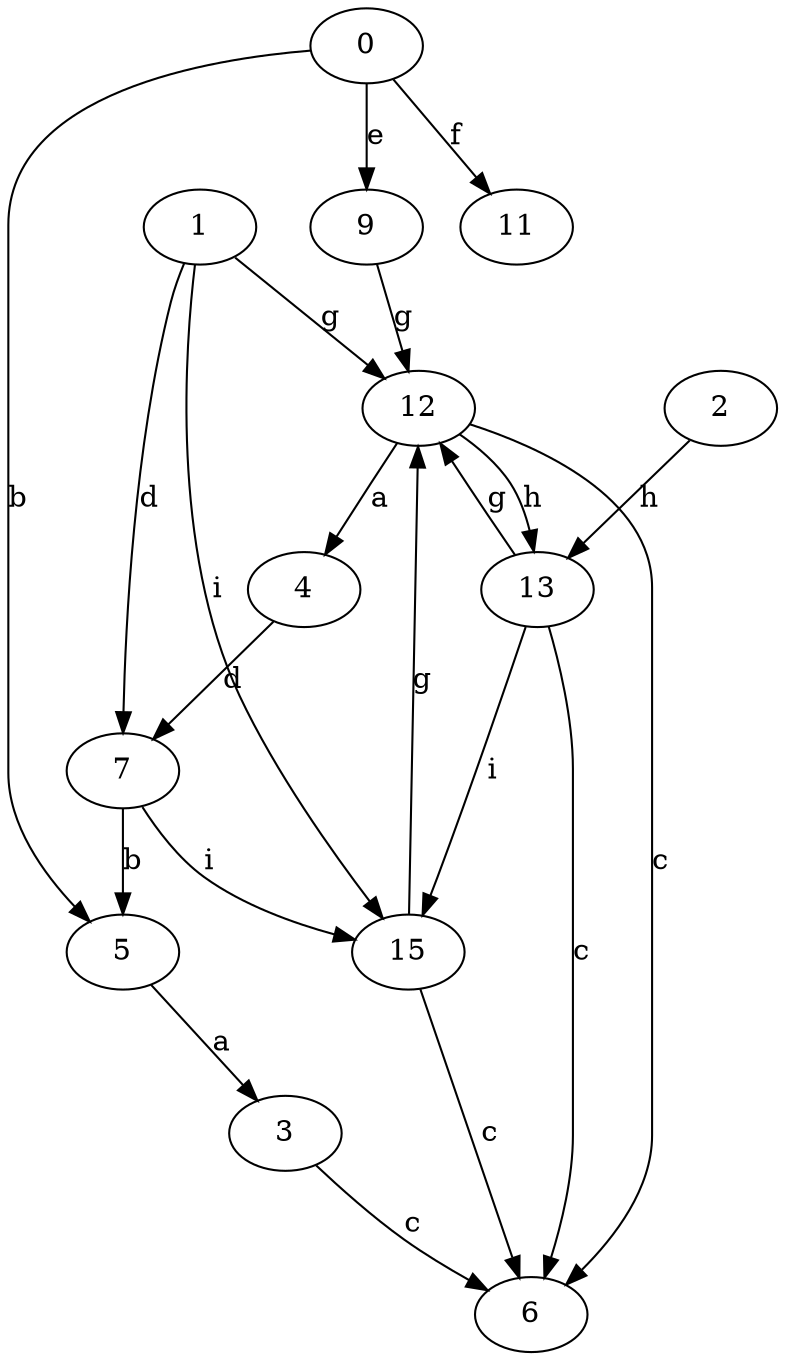 strict digraph  {
3;
0;
1;
4;
5;
6;
7;
9;
2;
11;
12;
13;
15;
3 -> 6  [label=c];
0 -> 5  [label=b];
0 -> 9  [label=e];
0 -> 11  [label=f];
1 -> 7  [label=d];
1 -> 12  [label=g];
1 -> 15  [label=i];
4 -> 7  [label=d];
5 -> 3  [label=a];
7 -> 5  [label=b];
7 -> 15  [label=i];
9 -> 12  [label=g];
2 -> 13  [label=h];
12 -> 4  [label=a];
12 -> 6  [label=c];
12 -> 13  [label=h];
13 -> 6  [label=c];
13 -> 12  [label=g];
13 -> 15  [label=i];
15 -> 6  [label=c];
15 -> 12  [label=g];
}
